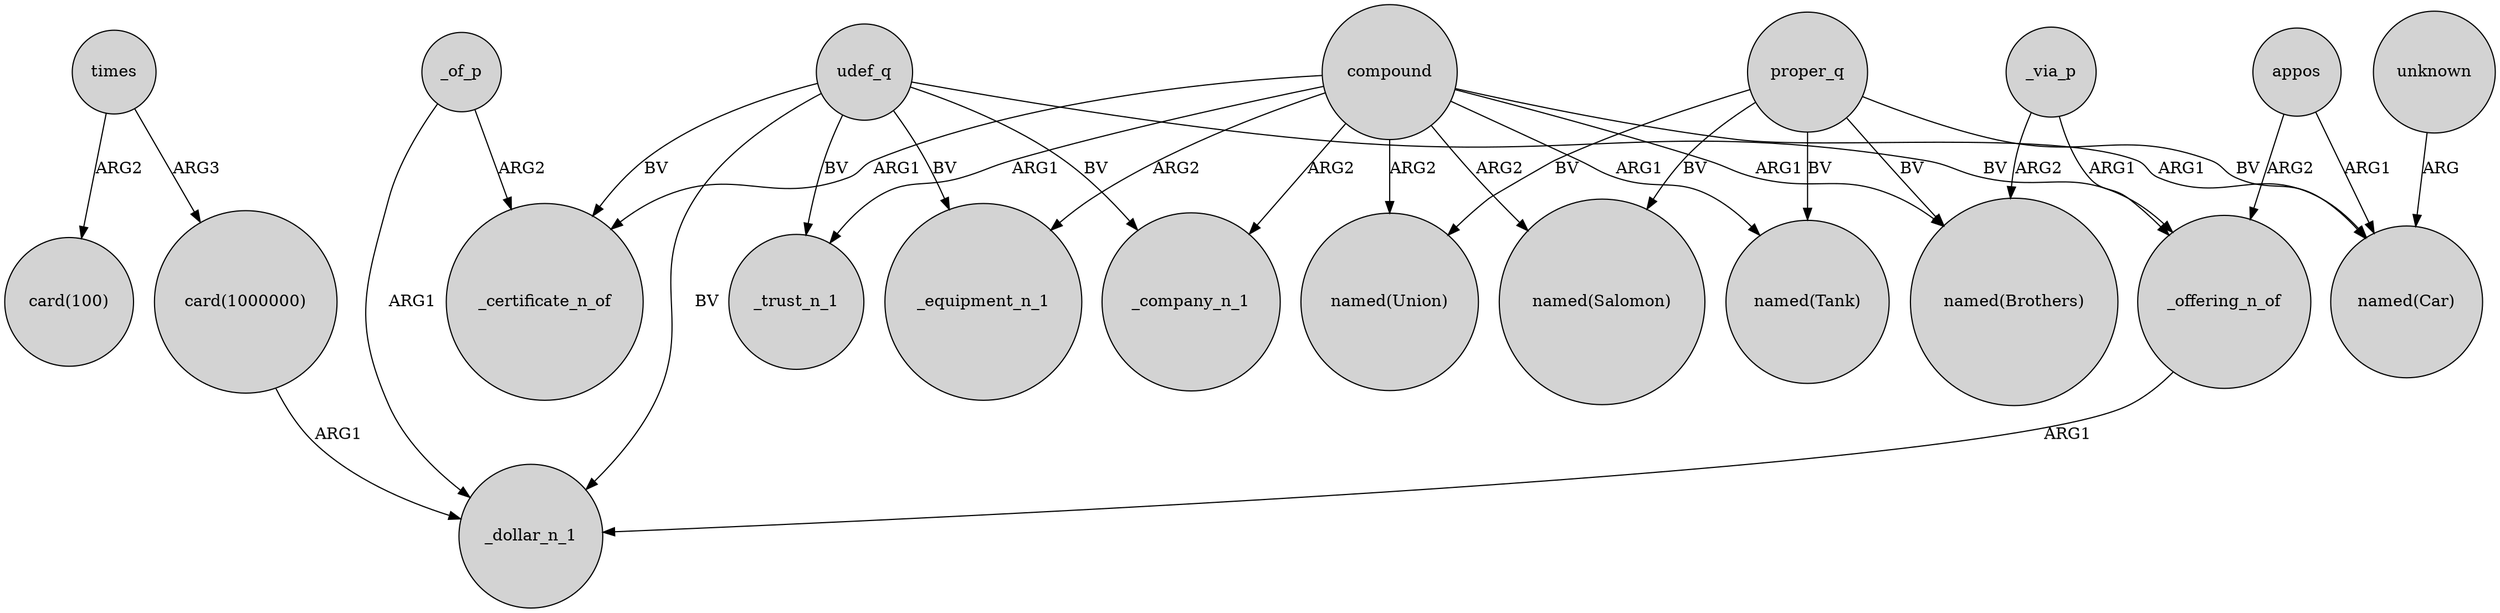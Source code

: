 digraph {
	node [shape=circle style=filled]
	compound -> _certificate_n_of [label=ARG1]
	proper_q -> "named(Car)" [label=BV]
	"card(1000000)" -> _dollar_n_1 [label=ARG1]
	udef_q -> _equipment_n_1 [label=BV]
	proper_q -> "named(Union)" [label=BV]
	appos -> "named(Car)" [label=ARG1]
	compound -> "named(Car)" [label=ARG1]
	times -> "card(100)" [label=ARG2]
	unknown -> "named(Car)" [label=ARG]
	proper_q -> "named(Brothers)" [label=BV]
	compound -> _equipment_n_1 [label=ARG2]
	_via_p -> _offering_n_of [label=ARG1]
	proper_q -> "named(Tank)" [label=BV]
	_of_p -> _dollar_n_1 [label=ARG1]
	compound -> _company_n_1 [label=ARG2]
	_of_p -> _certificate_n_of [label=ARG2]
	udef_q -> _certificate_n_of [label=BV]
	_via_p -> "named(Brothers)" [label=ARG2]
	compound -> "named(Brothers)" [label=ARG1]
	compound -> "named(Union)" [label=ARG2]
	udef_q -> _trust_n_1 [label=BV]
	udef_q -> _offering_n_of [label=BV]
	times -> "card(1000000)" [label=ARG3]
	proper_q -> "named(Salomon)" [label=BV]
	_offering_n_of -> _dollar_n_1 [label=ARG1]
	compound -> _trust_n_1 [label=ARG1]
	compound -> "named(Salomon)" [label=ARG2]
	compound -> "named(Tank)" [label=ARG1]
	appos -> _offering_n_of [label=ARG2]
	udef_q -> _company_n_1 [label=BV]
	udef_q -> _dollar_n_1 [label=BV]
}
